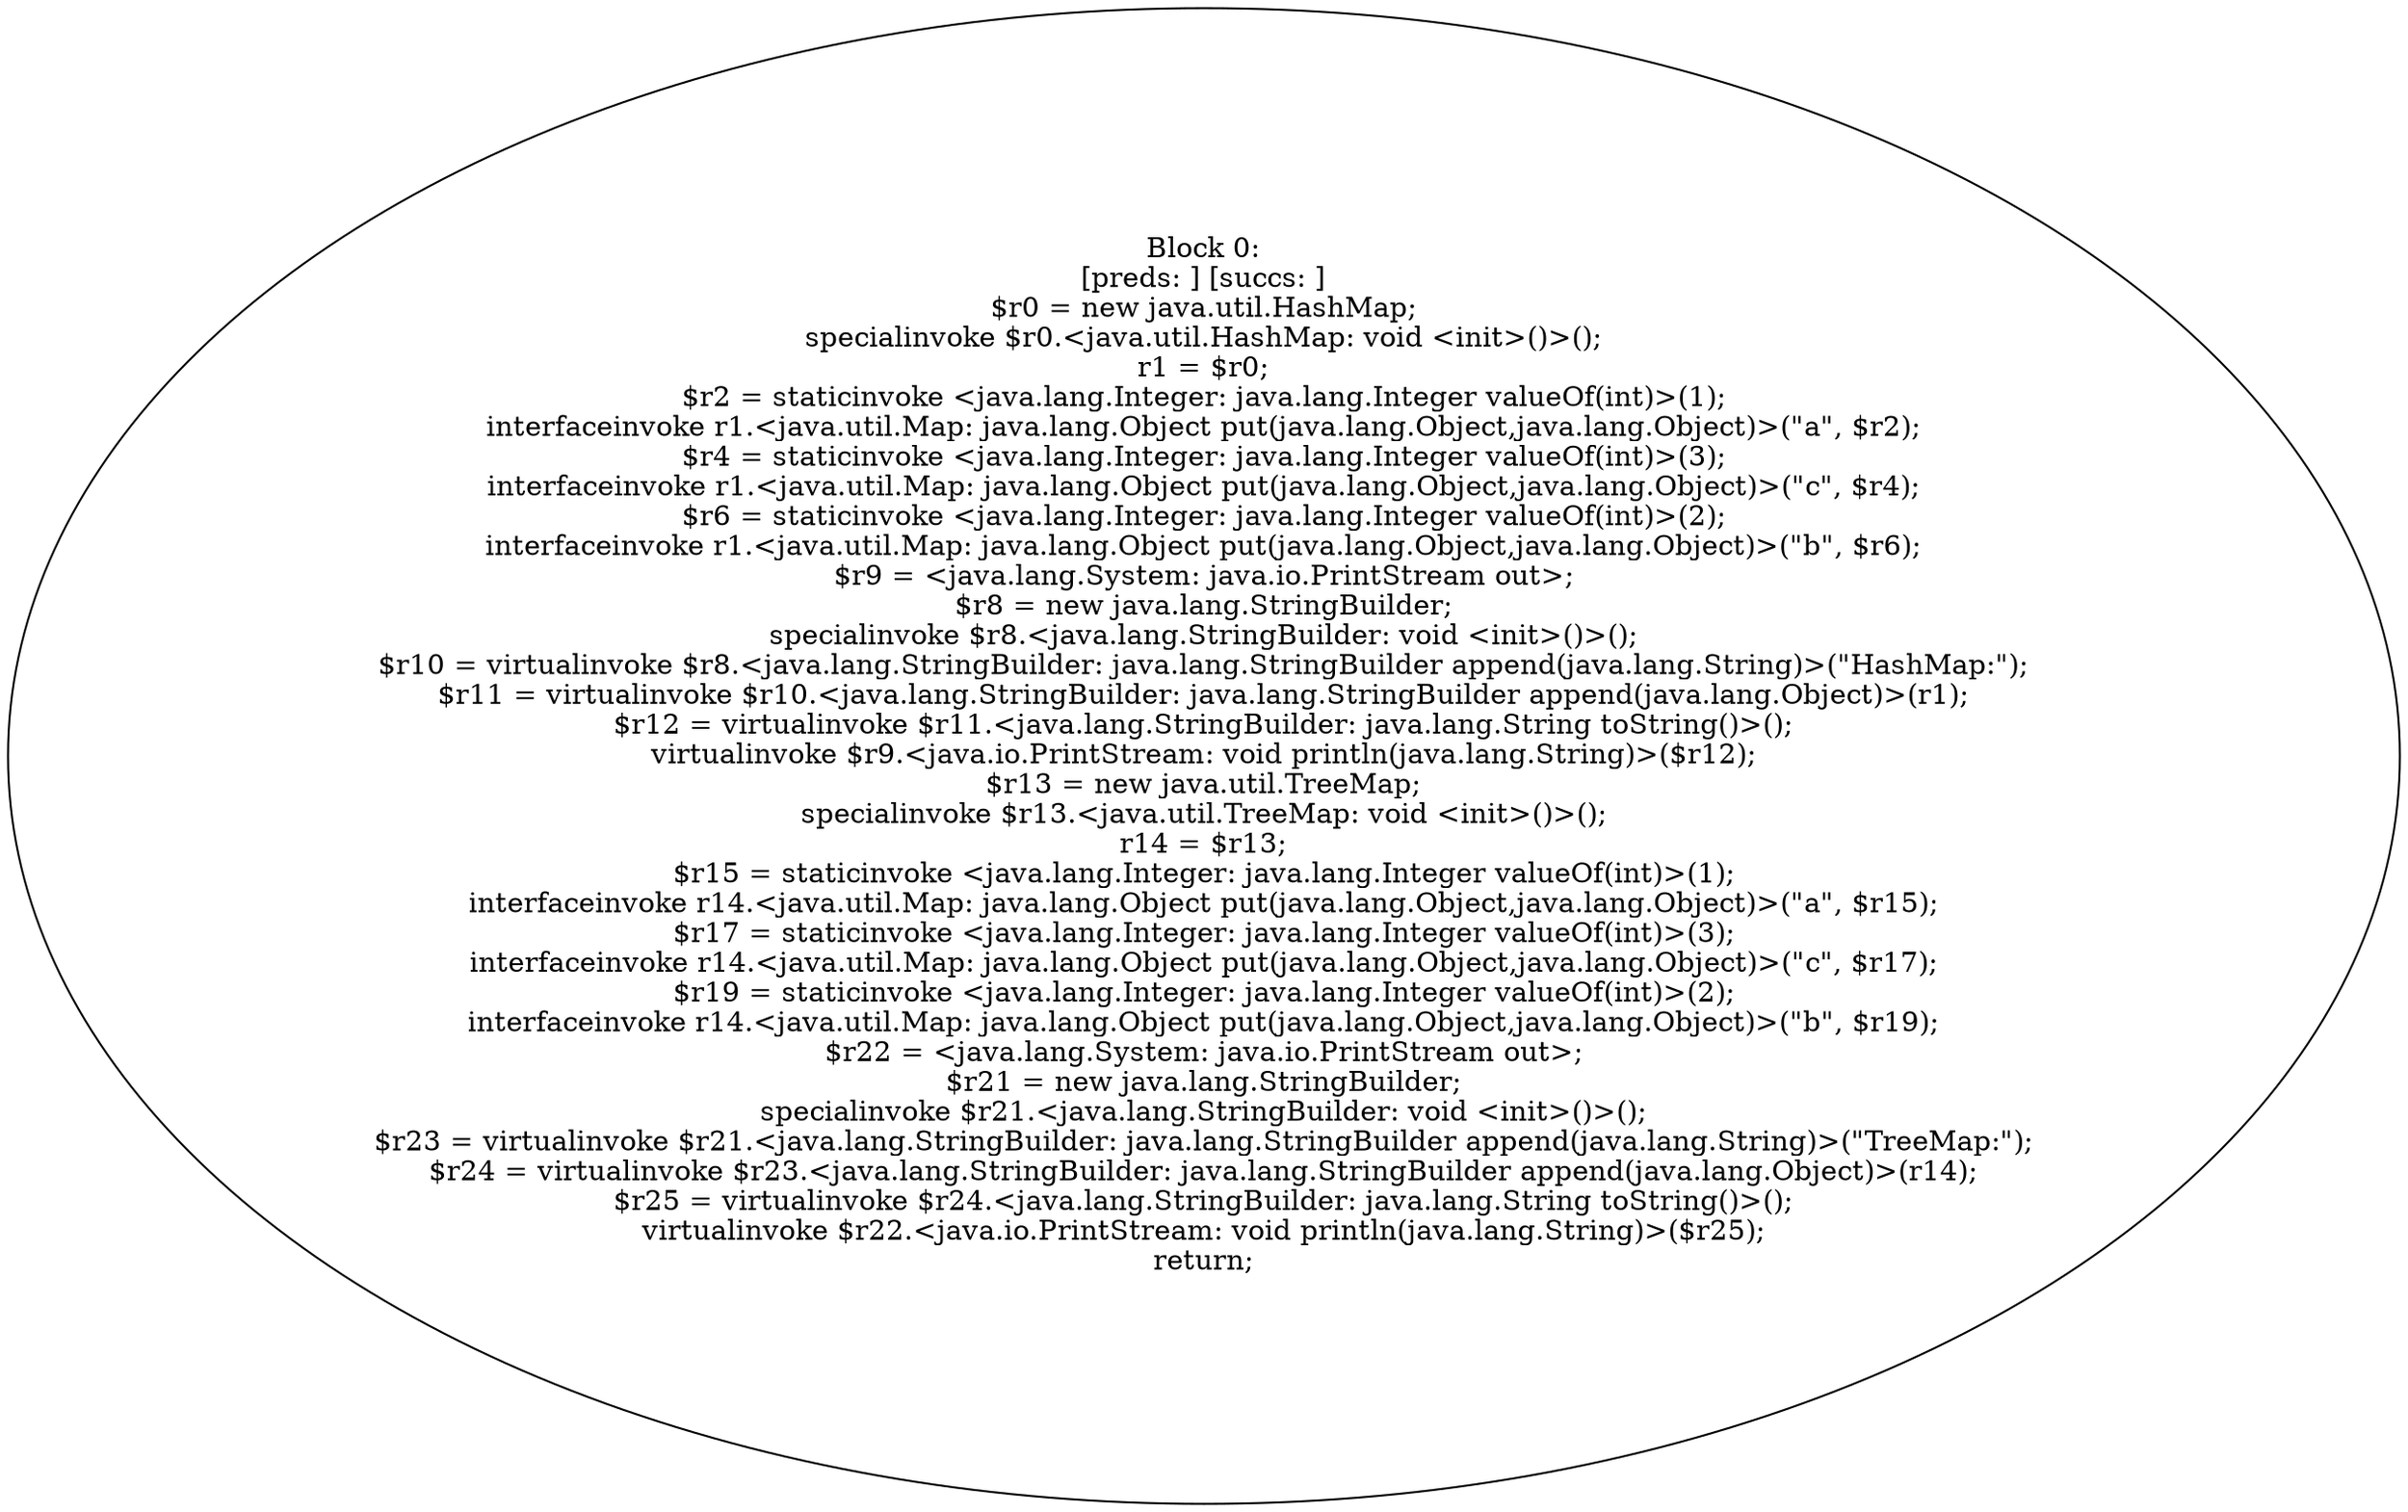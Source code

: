 digraph "unitGraph" {
    "Block 0:
[preds: ] [succs: ]
$r0 = new java.util.HashMap;
specialinvoke $r0.<java.util.HashMap: void <init>()>();
r1 = $r0;
$r2 = staticinvoke <java.lang.Integer: java.lang.Integer valueOf(int)>(1);
interfaceinvoke r1.<java.util.Map: java.lang.Object put(java.lang.Object,java.lang.Object)>(\"a\", $r2);
$r4 = staticinvoke <java.lang.Integer: java.lang.Integer valueOf(int)>(3);
interfaceinvoke r1.<java.util.Map: java.lang.Object put(java.lang.Object,java.lang.Object)>(\"c\", $r4);
$r6 = staticinvoke <java.lang.Integer: java.lang.Integer valueOf(int)>(2);
interfaceinvoke r1.<java.util.Map: java.lang.Object put(java.lang.Object,java.lang.Object)>(\"b\", $r6);
$r9 = <java.lang.System: java.io.PrintStream out>;
$r8 = new java.lang.StringBuilder;
specialinvoke $r8.<java.lang.StringBuilder: void <init>()>();
$r10 = virtualinvoke $r8.<java.lang.StringBuilder: java.lang.StringBuilder append(java.lang.String)>(\"HashMap:\");
$r11 = virtualinvoke $r10.<java.lang.StringBuilder: java.lang.StringBuilder append(java.lang.Object)>(r1);
$r12 = virtualinvoke $r11.<java.lang.StringBuilder: java.lang.String toString()>();
virtualinvoke $r9.<java.io.PrintStream: void println(java.lang.String)>($r12);
$r13 = new java.util.TreeMap;
specialinvoke $r13.<java.util.TreeMap: void <init>()>();
r14 = $r13;
$r15 = staticinvoke <java.lang.Integer: java.lang.Integer valueOf(int)>(1);
interfaceinvoke r14.<java.util.Map: java.lang.Object put(java.lang.Object,java.lang.Object)>(\"a\", $r15);
$r17 = staticinvoke <java.lang.Integer: java.lang.Integer valueOf(int)>(3);
interfaceinvoke r14.<java.util.Map: java.lang.Object put(java.lang.Object,java.lang.Object)>(\"c\", $r17);
$r19 = staticinvoke <java.lang.Integer: java.lang.Integer valueOf(int)>(2);
interfaceinvoke r14.<java.util.Map: java.lang.Object put(java.lang.Object,java.lang.Object)>(\"b\", $r19);
$r22 = <java.lang.System: java.io.PrintStream out>;
$r21 = new java.lang.StringBuilder;
specialinvoke $r21.<java.lang.StringBuilder: void <init>()>();
$r23 = virtualinvoke $r21.<java.lang.StringBuilder: java.lang.StringBuilder append(java.lang.String)>(\"TreeMap:\");
$r24 = virtualinvoke $r23.<java.lang.StringBuilder: java.lang.StringBuilder append(java.lang.Object)>(r14);
$r25 = virtualinvoke $r24.<java.lang.StringBuilder: java.lang.String toString()>();
virtualinvoke $r22.<java.io.PrintStream: void println(java.lang.String)>($r25);
return;
"
}
